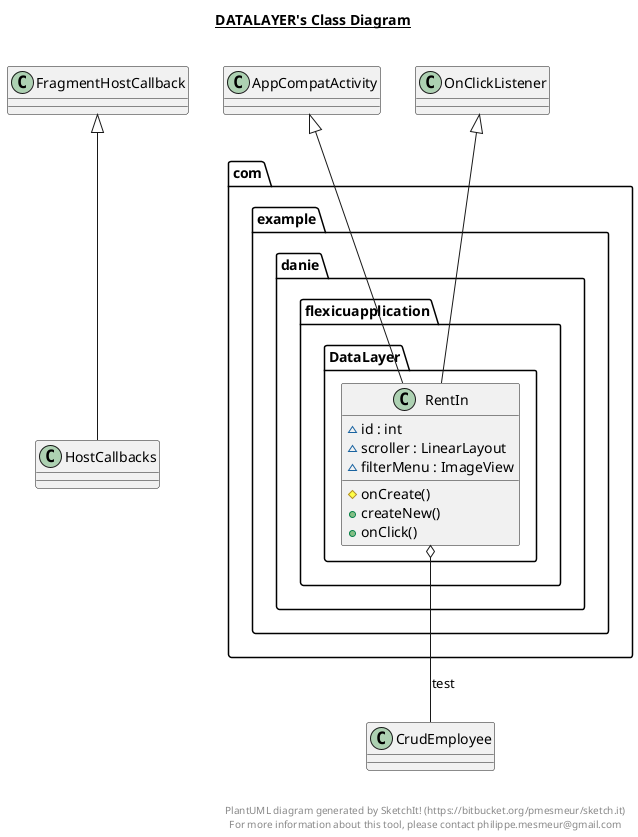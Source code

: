@startuml

title __DATALAYER's Class Diagram__\n

  package com.example.danie.flexicuapplication {
    package com.example.danie.flexicuapplication.DataLayer {
      class RentIn {
          ~ id : int
          ~ scroller : LinearLayout
          ~ filterMenu : ImageView
          # onCreate()
          + createNew()
          + onClick()
      }
    }
  }
  

  RentIn -up-|> OnClickListener
  RentIn -up-|> AppCompatActivity
  RentIn o-- CrudEmployee : test
  HostCallbacks -up-|> FragmentHostCallback


right footer


PlantUML diagram generated by SketchIt! (https://bitbucket.org/pmesmeur/sketch.it)
For more information about this tool, please contact philippe.mesmeur@gmail.com
endfooter

@enduml

